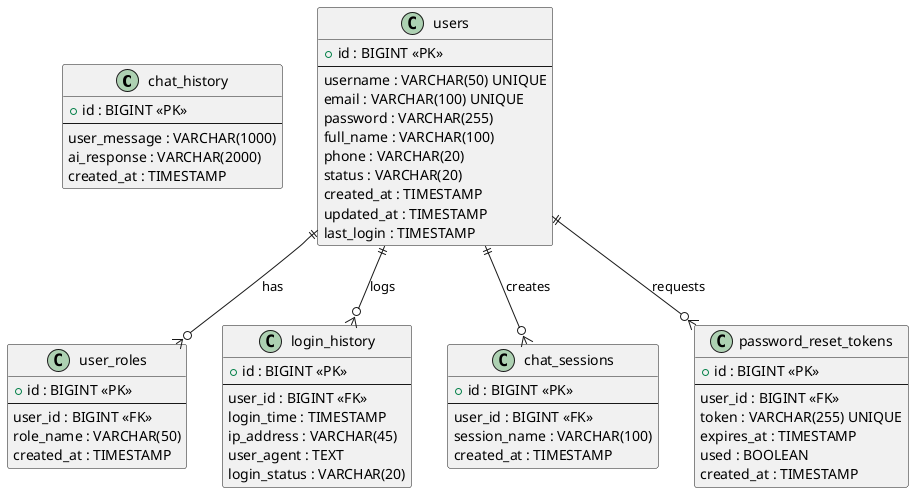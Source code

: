 @startuml Database ERD
!define ENTITY class
!define PK <<PK>>
!define FK <<FK>>

ENTITY chat_history {
  + id : BIGINT PK
  --
  user_message : VARCHAR(1000)
  ai_response : VARCHAR(2000)
  created_at : TIMESTAMP
}

ENTITY users {
  + id : BIGINT PK
  --
  username : VARCHAR(50) UNIQUE
  email : VARCHAR(100) UNIQUE
  password : VARCHAR(255)
  full_name : VARCHAR(100)
  phone : VARCHAR(20)
  status : VARCHAR(20)
  created_at : TIMESTAMP
  updated_at : TIMESTAMP
  last_login : TIMESTAMP
}

ENTITY user_roles {
  + id : BIGINT PK
  --
  user_id : BIGINT FK
  role_name : VARCHAR(50)
  created_at : TIMESTAMP
}

ENTITY login_history {
  + id : BIGINT PK
  --
  user_id : BIGINT FK
  login_time : TIMESTAMP
  ip_address : VARCHAR(45)
  user_agent : TEXT
  login_status : VARCHAR(20)
}

ENTITY chat_sessions {
  + id : BIGINT PK
  --
  user_id : BIGINT FK
  session_name : VARCHAR(100)
  created_at : TIMESTAMP
}

ENTITY password_reset_tokens {
  + id : BIGINT PK
  --
  user_id : BIGINT FK
  token : VARCHAR(255) UNIQUE
  expires_at : TIMESTAMP
  used : BOOLEAN
  created_at : TIMESTAMP
}

' 관계 정의
users ||--o{ user_roles : "has"
users ||--o{ login_history : "logs"
users ||--o{ chat_sessions : "creates"
users ||--o{ password_reset_tokens : "requests"

@enduml